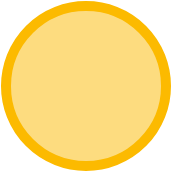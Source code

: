 <mxfile version="24.2.5" type="device">
  <diagram name="Page-1" id="mlA6IjTmCKsFZeNsalOQ">
    <mxGraphModel dx="683" dy="413" grid="1" gridSize="10" guides="1" tooltips="1" connect="1" arrows="1" fold="1" page="1" pageScale="1" pageWidth="850" pageHeight="1100" math="0" shadow="0">
      <root>
        <mxCell id="0" />
        <mxCell id="1" parent="0" />
        <mxCell id="ooVkf-vJYgqKqBI_iQWP-1" value="" style="ellipse;whiteSpace=wrap;html=1;aspect=fixed;strokeWidth=5;fillColor=#fddc7f;fontColor=#ffffff;strokeColor=#fcba00;" parent="1" vertex="1">
          <mxGeometry x="380" y="420" width="80" height="80" as="geometry" />
        </mxCell>
      </root>
    </mxGraphModel>
  </diagram>
</mxfile>
